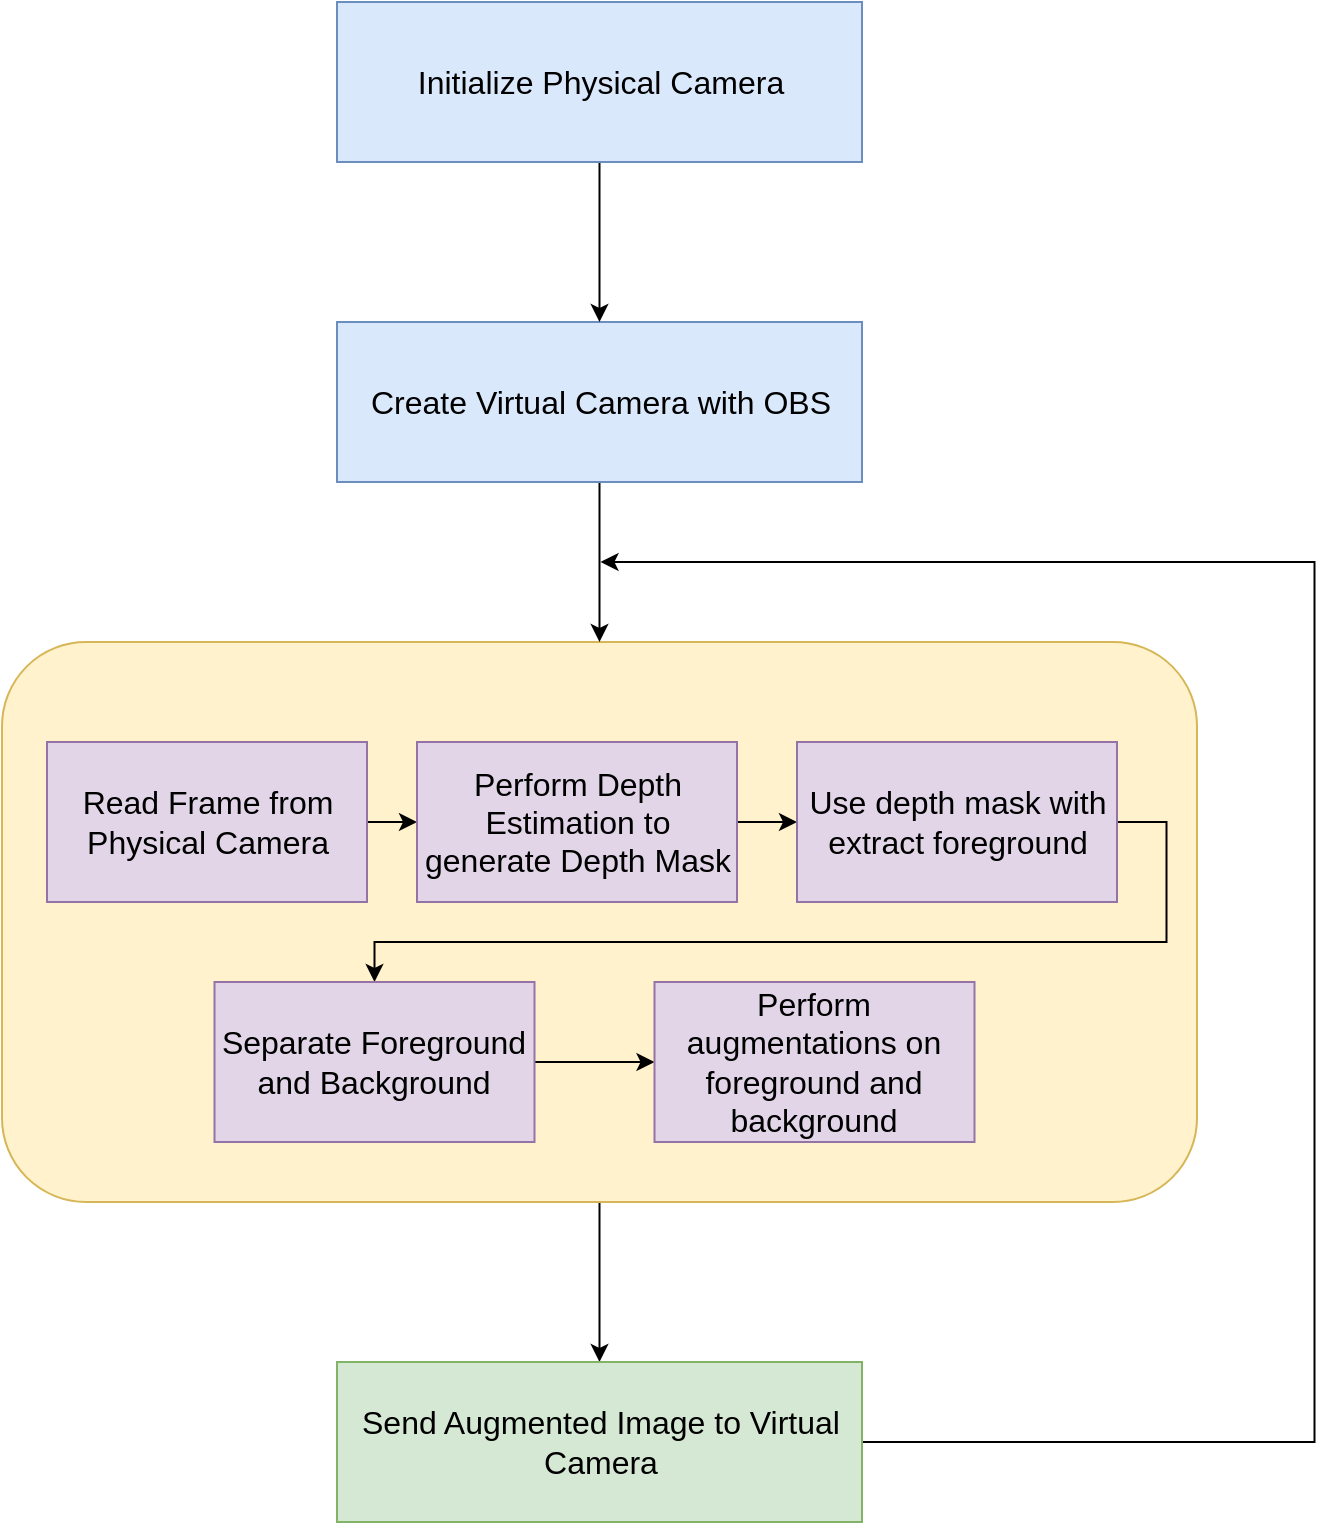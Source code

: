 <mxfile version="21.2.7" type="device">
  <diagram name="Page-1" id="KDnNpKRfLUHcIVbnzjRG">
    <mxGraphModel dx="1183" dy="633" grid="1" gridSize="10" guides="1" tooltips="1" connect="1" arrows="1" fold="1" page="1" pageScale="1" pageWidth="2336" pageHeight="1654" math="0" shadow="0">
      <root>
        <mxCell id="0" />
        <mxCell id="1" parent="0" />
        <mxCell id="mrKLL3KUes-KeZaZN4PY-17" value="" style="edgeStyle=orthogonalEdgeStyle;rounded=0;orthogonalLoop=1;jettySize=auto;html=1;fontSize=16;" parent="1" source="mrKLL3KUes-KeZaZN4PY-12" target="mrKLL3KUes-KeZaZN4PY-16" edge="1">
          <mxGeometry relative="1" as="geometry" />
        </mxCell>
        <mxCell id="mrKLL3KUes-KeZaZN4PY-12" value="" style="rounded=1;whiteSpace=wrap;html=1;fontSize=16;fillColor=#fff2cc;strokeColor=#d6b656;" parent="1" vertex="1">
          <mxGeometry x="300" y="560" width="597.5" height="280" as="geometry" />
        </mxCell>
        <mxCell id="mrKLL3KUes-KeZaZN4PY-3" value="" style="edgeStyle=orthogonalEdgeStyle;rounded=0;orthogonalLoop=1;jettySize=auto;html=1;" parent="1" source="mrKLL3KUes-KeZaZN4PY-1" target="mrKLL3KUes-KeZaZN4PY-2" edge="1">
          <mxGeometry relative="1" as="geometry" />
        </mxCell>
        <mxCell id="mrKLL3KUes-KeZaZN4PY-1" value="&lt;font style=&quot;font-size: 16px;&quot;&gt;Read Frame from Physical Camera&lt;/font&gt;" style="rounded=0;whiteSpace=wrap;html=1;fillColor=#e1d5e7;strokeColor=#9673a6;" parent="1" vertex="1">
          <mxGeometry x="322.5" y="610" width="160" height="80" as="geometry" />
        </mxCell>
        <mxCell id="mrKLL3KUes-KeZaZN4PY-5" value="" style="edgeStyle=orthogonalEdgeStyle;rounded=0;orthogonalLoop=1;jettySize=auto;html=1;fontSize=16;" parent="1" source="mrKLL3KUes-KeZaZN4PY-2" target="mrKLL3KUes-KeZaZN4PY-4" edge="1">
          <mxGeometry relative="1" as="geometry" />
        </mxCell>
        <mxCell id="mrKLL3KUes-KeZaZN4PY-2" value="&lt;font style=&quot;font-size: 16px;&quot;&gt;Perform Depth Estimation to generate Depth Mask&lt;/font&gt;" style="rounded=0;whiteSpace=wrap;html=1;fillColor=#e1d5e7;strokeColor=#9673a6;" parent="1" vertex="1">
          <mxGeometry x="507.5" y="610" width="160" height="80" as="geometry" />
        </mxCell>
        <mxCell id="mrKLL3KUes-KeZaZN4PY-7" value="" style="edgeStyle=orthogonalEdgeStyle;rounded=0;orthogonalLoop=1;jettySize=auto;html=1;fontSize=16;" parent="1" target="mrKLL3KUes-KeZaZN4PY-6" edge="1">
          <mxGeometry relative="1" as="geometry">
            <Array as="points">
              <mxPoint x="882.25" y="650" />
              <mxPoint x="882.25" y="710" />
              <mxPoint x="486.25" y="710" />
            </Array>
            <mxPoint x="857.5" y="650" as="sourcePoint" />
          </mxGeometry>
        </mxCell>
        <mxCell id="mrKLL3KUes-KeZaZN4PY-4" value="&lt;font style=&quot;font-size: 16px;&quot;&gt;Use depth mask with extract foreground&lt;/font&gt;" style="rounded=0;whiteSpace=wrap;html=1;fillColor=#e1d5e7;strokeColor=#9673a6;" parent="1" vertex="1">
          <mxGeometry x="697.5" y="610" width="160" height="80" as="geometry" />
        </mxCell>
        <mxCell id="mrKLL3KUes-KeZaZN4PY-10" value="" style="edgeStyle=orthogonalEdgeStyle;rounded=0;orthogonalLoop=1;jettySize=auto;html=1;fontSize=16;" parent="1" source="mrKLL3KUes-KeZaZN4PY-6" target="mrKLL3KUes-KeZaZN4PY-9" edge="1">
          <mxGeometry relative="1" as="geometry" />
        </mxCell>
        <mxCell id="mrKLL3KUes-KeZaZN4PY-6" value="&lt;font style=&quot;font-size: 16px;&quot;&gt;Separate Foreground and Background&lt;/font&gt;" style="rounded=0;whiteSpace=wrap;html=1;fillColor=#e1d5e7;strokeColor=#9673a6;" parent="1" vertex="1">
          <mxGeometry x="406.25" y="730" width="160" height="80" as="geometry" />
        </mxCell>
        <mxCell id="mrKLL3KUes-KeZaZN4PY-9" value="&lt;font style=&quot;font-size: 16px;&quot;&gt;Perform augmentations on foreground and background&lt;/font&gt;" style="rounded=0;whiteSpace=wrap;html=1;fillColor=#e1d5e7;strokeColor=#9673a6;" parent="1" vertex="1">
          <mxGeometry x="626.25" y="730" width="160" height="80" as="geometry" />
        </mxCell>
        <mxCell id="mrKLL3KUes-KeZaZN4PY-15" value="" style="edgeStyle=orthogonalEdgeStyle;rounded=0;orthogonalLoop=1;jettySize=auto;html=1;fontSize=16;" parent="1" source="mrKLL3KUes-KeZaZN4PY-14" target="mrKLL3KUes-KeZaZN4PY-12" edge="1">
          <mxGeometry relative="1" as="geometry" />
        </mxCell>
        <mxCell id="mrKLL3KUes-KeZaZN4PY-14" value="&lt;font style=&quot;font-size: 16px;&quot;&gt;Create Virtual Camera with OBS&lt;/font&gt;" style="rounded=0;whiteSpace=wrap;html=1;fillColor=#dae8fc;strokeColor=#6c8ebf;" parent="1" vertex="1">
          <mxGeometry x="467.5" y="400" width="262.5" height="80" as="geometry" />
        </mxCell>
        <mxCell id="mrKLL3KUes-KeZaZN4PY-18" style="edgeStyle=orthogonalEdgeStyle;rounded=0;orthogonalLoop=1;jettySize=auto;html=1;fontSize=16;exitX=1;exitY=0.5;exitDx=0;exitDy=0;" parent="1" source="mrKLL3KUes-KeZaZN4PY-16" edge="1">
          <mxGeometry relative="1" as="geometry">
            <mxPoint x="599.25" y="520" as="targetPoint" />
            <Array as="points">
              <mxPoint x="956.25" y="960" />
              <mxPoint x="956.25" y="520" />
            </Array>
            <mxPoint x="766.25" y="960" as="sourcePoint" />
          </mxGeometry>
        </mxCell>
        <mxCell id="mrKLL3KUes-KeZaZN4PY-16" value="&lt;font style=&quot;font-size: 16px;&quot;&gt;Send Augmented Image to Virtual Camera&lt;/font&gt;" style="rounded=0;whiteSpace=wrap;html=1;fillColor=#d5e8d4;strokeColor=#82b366;" parent="1" vertex="1">
          <mxGeometry x="467.5" y="920" width="262.5" height="80" as="geometry" />
        </mxCell>
        <mxCell id="98GBGK2U4_lMJjunevFd-3" value="" style="edgeStyle=orthogonalEdgeStyle;rounded=0;orthogonalLoop=1;jettySize=auto;html=1;" edge="1" parent="1" source="98GBGK2U4_lMJjunevFd-1" target="mrKLL3KUes-KeZaZN4PY-14">
          <mxGeometry relative="1" as="geometry" />
        </mxCell>
        <mxCell id="98GBGK2U4_lMJjunevFd-1" value="&lt;span style=&quot;font-size: 16px;&quot;&gt;Initialize Physical Camera&lt;/span&gt;" style="rounded=0;whiteSpace=wrap;html=1;fillColor=#dae8fc;strokeColor=#6c8ebf;" vertex="1" parent="1">
          <mxGeometry x="467.5" y="240" width="262.5" height="80" as="geometry" />
        </mxCell>
      </root>
    </mxGraphModel>
  </diagram>
</mxfile>
